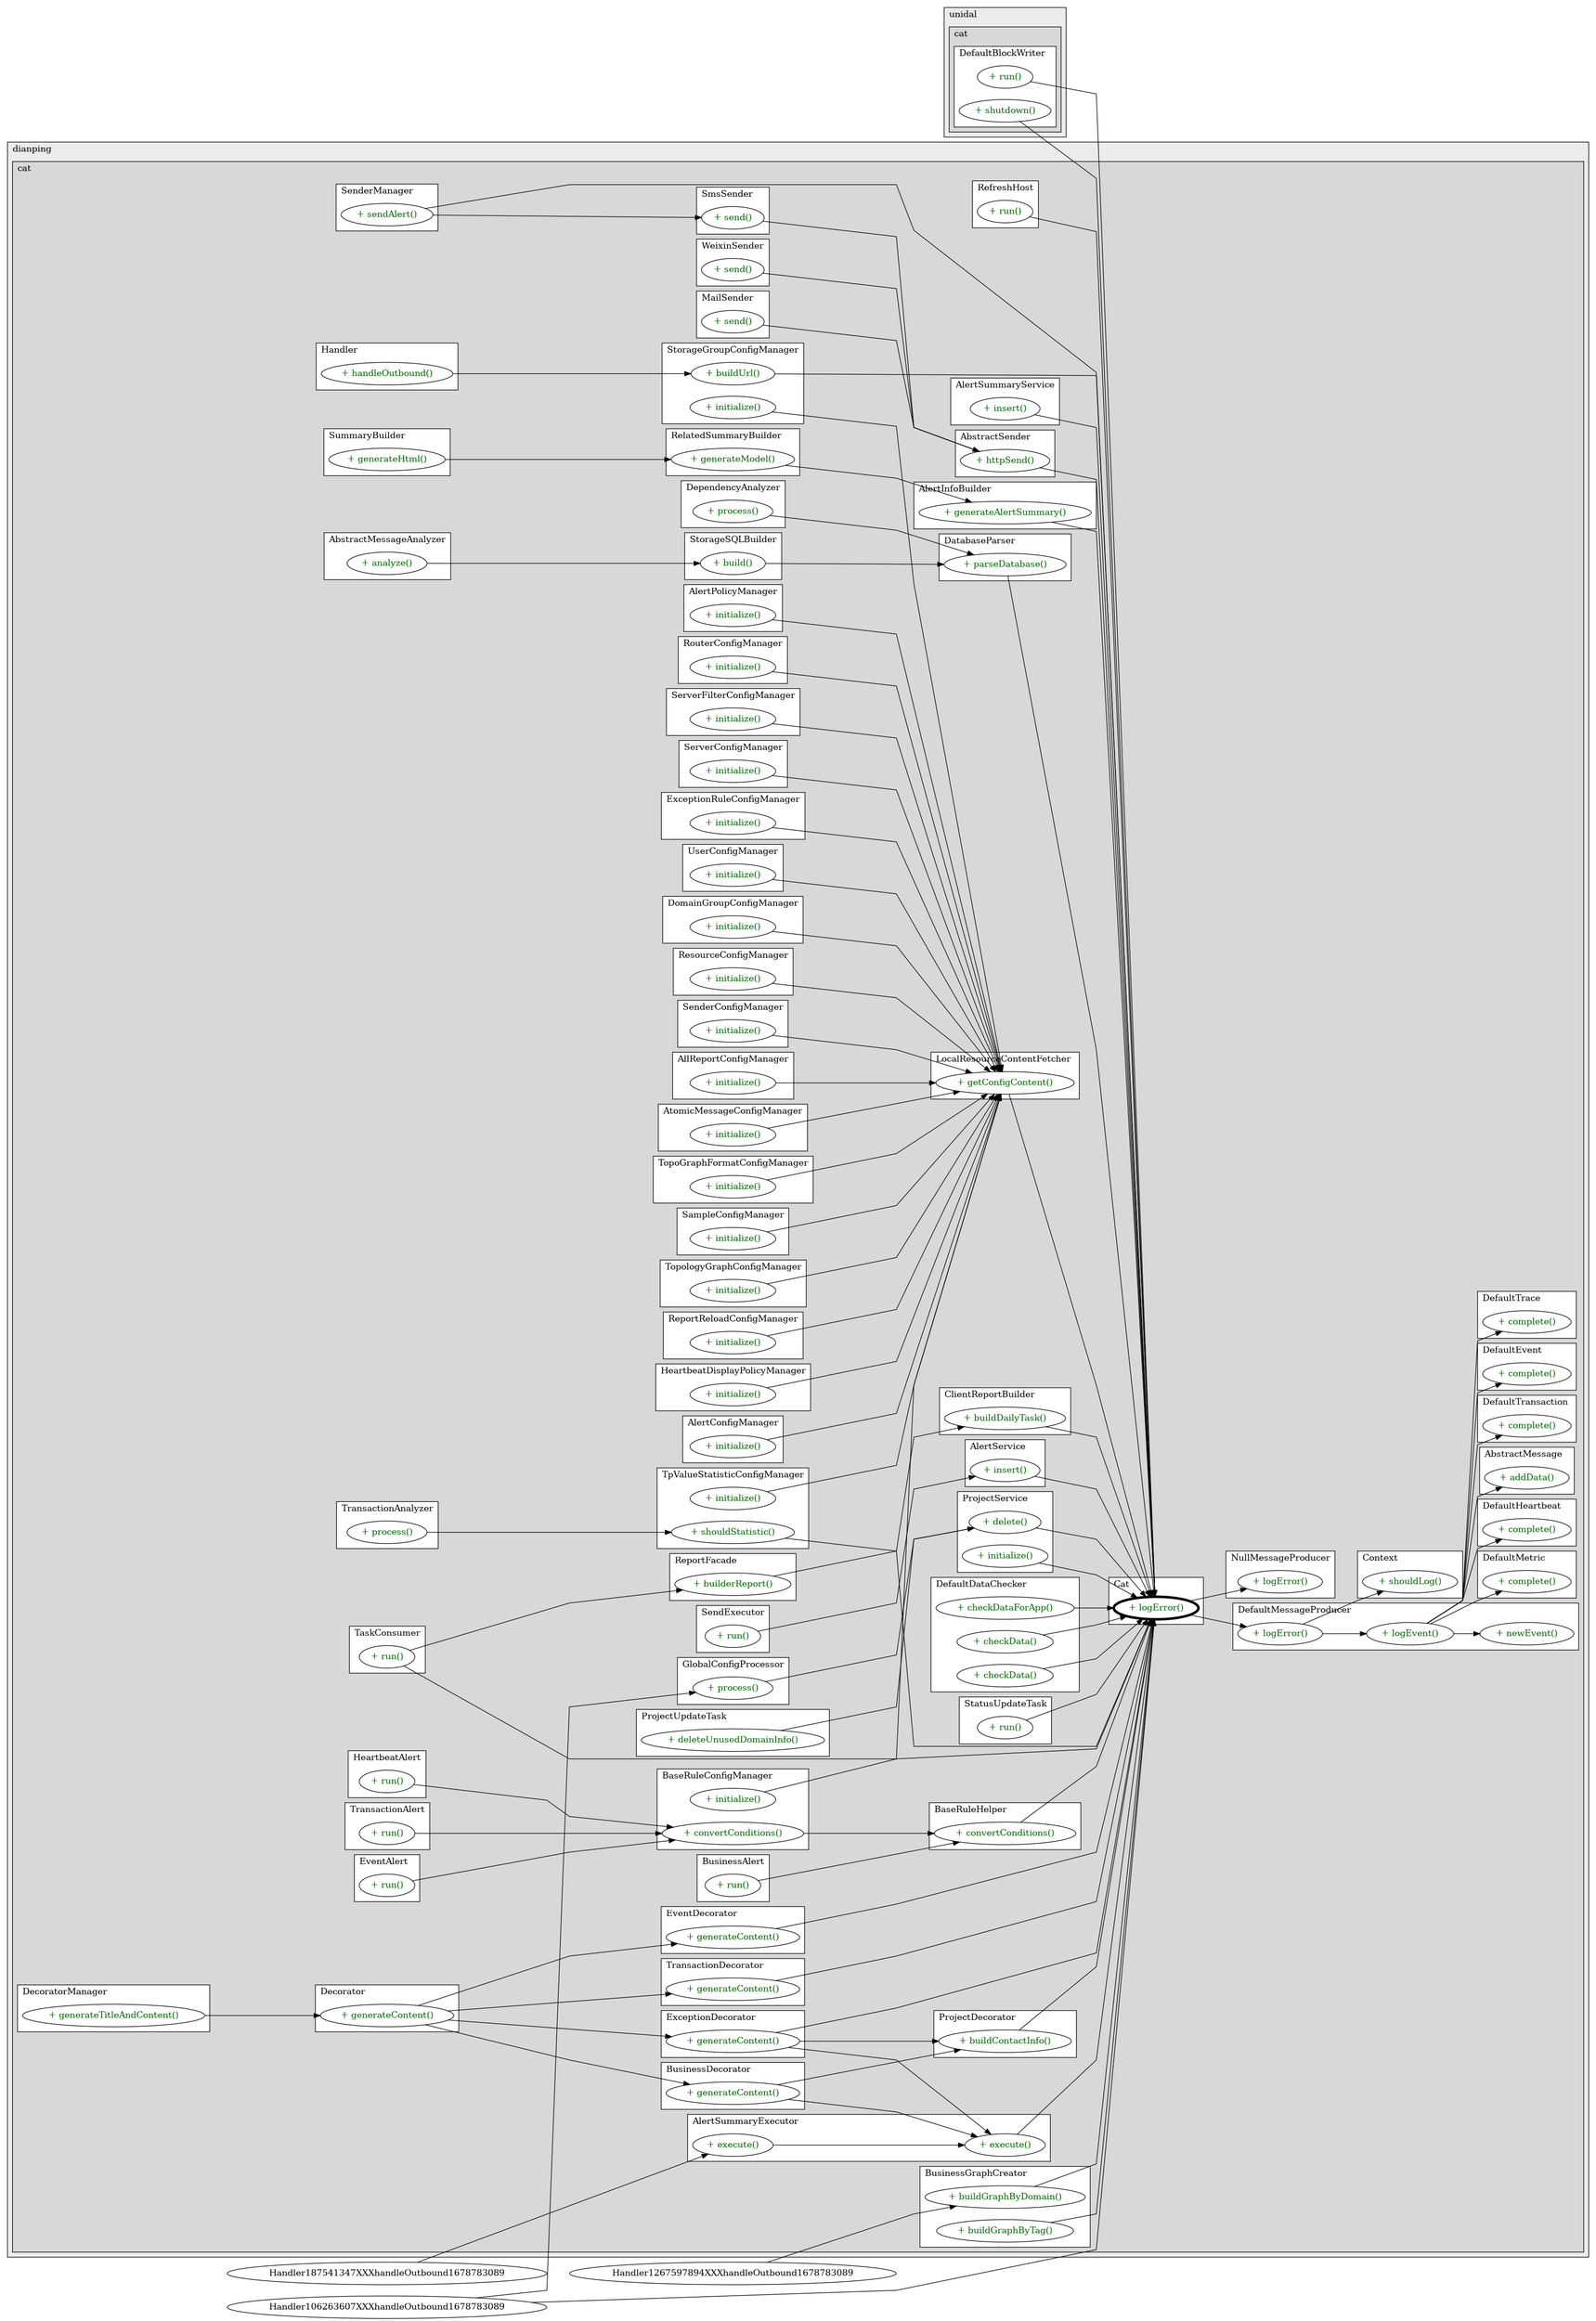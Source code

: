 @startuml

/' diagram meta data start
config=CallConfiguration;
{
  "rootMethod": "com.dianping.cat.Cat#logError(String,Throwable)",
  "projectClassification": {
    "searchMode": "OpenProject", // OpenProject, AllProjects
    "includedProjects": "",
    "pathEndKeywords": "*.impl",
    "isClientPath": "",
    "isClientName": "",
    "isTestPath": "",
    "isTestName": "",
    "isMappingPath": "",
    "isMappingName": "",
    "isDataAccessPath": "",
    "isDataAccessName": "",
    "isDataStructurePath": "",
    "isDataStructureName": "",
    "isInterfaceStructuresPath": "",
    "isInterfaceStructuresName": "",
    "isEntryPointPath": "",
    "isEntryPointName": ""
  },
  "graphRestriction": {
    "classPackageExcludeFilter": "",
    "classPackageIncludeFilter": "",
    "classNameExcludeFilter": "",
    "classNameIncludeFilter": "",
    "methodNameExcludeFilter": "",
    "methodNameIncludeFilter": "",
    "removeByInheritance": "", // inheritance/annotation based filtering is done in a second step
    "removeByAnnotation": "",
    "removeByClassPackage": "", // cleanup the graph after inheritance/annotation based filtering is done
    "removeByClassName": "",
    "cutMappings": false,
    "cutEnum": true,
    "cutTests": true,
    "cutClient": true,
    "cutDataAccess": true,
    "cutInterfaceStructures": true,
    "cutDataStructures": true,
    "cutGetterAndSetter": true,
    "cutConstructors": true
  },
  "graphTraversal": {
    "forwardDepth": 3,
    "backwardDepth": 3,
    "classPackageExcludeFilter": "",
    "classPackageIncludeFilter": "",
    "classNameExcludeFilter": "",
    "classNameIncludeFilter": "",
    "methodNameExcludeFilter": "",
    "methodNameIncludeFilter": "",
    "hideMappings": false,
    "hideDataStructures": false,
    "hidePrivateMethods": true,
    "hideInterfaceCalls": true, // indirection: implementation -> interface (is hidden) -> implementation
    "onlyShowApplicationEntryPoints": false // root node is included
  },
  "details": {
    "aggregation": "GroupByClass", // ByClass, GroupByClass, None
    "showMethodParametersTypes": false,
    "showMethodParametersNames": false,
    "showMethodReturnType": false,
    "showPackageLevels": 2,
    "showCallOrder": false,
    "edgeMode": "MethodsOnly", // TypesOnly, MethodsOnly, TypesAndMethods, MethodsAndDirectTypeUsage
    "showDetailedClassStructure": false
  },
  "rootClass": "com.dianping.cat.Cat"
}
diagram meta data end '/



digraph g {
    rankdir="LR"
    splines=polyline
    

'nodes 
subgraph cluster_231963676 { 
   	label=dianping
	labeljust=l
	fillcolor="#ececec"
	style=filled
   
   subgraph cluster_1054235340 { 
   	label=cat
	labeljust=l
	fillcolor="#d8d8d8"
	style=filled
   
   subgraph cluster_100413926 { 
   	label=RefreshHost
	labeljust=l
	fillcolor=white
	style=filled
   
   RefreshHost1615015249XXXrun0[
	label="+ run()"
	style=filled
	fillcolor=white
	tooltip="RefreshHost

null"
	fontcolor=darkgreen
];
} 

subgraph cluster_103909604 { 
   	label=AlertService
	labeljust=l
	fillcolor=white
	style=filled
   
   AlertService97531645XXXinsert2129702289[
	label="+ insert()"
	style=filled
	fillcolor=white
	tooltip="AlertService

null"
	fontcolor=darkgreen
];
} 

subgraph cluster_1085566299 { 
   	label=LocalResourceContentFetcher
	labeljust=l
	fillcolor=white
	style=filled
   
   LocalResourceContentFetcher124398146XXXgetConfigContent1808118735[
	label="+ getConfigContent()"
	style=filled
	fillcolor=white
	tooltip="LocalResourceContentFetcher

null"
	fontcolor=darkgreen
];
} 

subgraph cluster_1096115788 { 
   	label=SampleConfigManager
	labeljust=l
	fillcolor=white
	style=filled
   
   SampleConfigManager1351998783XXXinitialize0[
	label="+ initialize()"
	style=filled
	fillcolor=white
	tooltip="SampleConfigManager

null"
	fontcolor=darkgreen
];
} 

subgraph cluster_1107897077 { 
   	label=TopologyGraphConfigManager
	labeljust=l
	fillcolor=white
	style=filled
   
   TopologyGraphConfigManager2141995237XXXinitialize0[
	label="+ initialize()"
	style=filled
	fillcolor=white
	tooltip="TopologyGraphConfigManager

null"
	fontcolor=darkgreen
];
} 

subgraph cluster_1122772857 { 
   	label=ReportReloadConfigManager
	labeljust=l
	fillcolor=white
	style=filled
   
   ReportReloadConfigManager1482847049XXXinitialize0[
	label="+ initialize()"
	style=filled
	fillcolor=white
	tooltip="ReportReloadConfigManager

null"
	fontcolor=darkgreen
];
} 

subgraph cluster_1138069196 { 
   	label=Decorator
	labeljust=l
	fillcolor=white
	style=filled
   
   Decorator1721086535XXXgenerateContent313035839[
	label="+ generateContent()"
	style=filled
	fillcolor=white
	tooltip="Decorator

null"
	fontcolor=darkgreen
];
} 

subgraph cluster_1171320324 { 
   	label=DefaultMetric
	labeljust=l
	fillcolor=white
	style=filled
   
   DefaultMetric982561799XXXcomplete0[
	label="+ complete()"
	style=filled
	fillcolor=white
	tooltip="DefaultMetric

&#10;		 Complete the message construction.&#10;		"
	fontcolor=darkgreen
];
} 

subgraph cluster_1243728683 { 
   	label=ClientReportBuilder
	labeljust=l
	fillcolor=white
	style=filled
   
   ClientReportBuilder1271214333XXXbuildDailyTask1730104472[
	label="+ buildDailyTask()"
	style=filled
	fillcolor=white
	tooltip="ClientReportBuilder

null"
	fontcolor=darkgreen
];
} 

subgraph cluster_1346187765 { 
   	label=HeartbeatDisplayPolicyManager
	labeljust=l
	fillcolor=white
	style=filled
   
   HeartbeatDisplayPolicyManager618891374XXXinitialize0[
	label="+ initialize()"
	style=filled
	fillcolor=white
	tooltip="HeartbeatDisplayPolicyManager

null"
	fontcolor=darkgreen
];
} 

subgraph cluster_135518960 { 
   	label=BaseRuleHelper
	labeljust=l
	fillcolor=white
	style=filled
   
   BaseRuleHelper277330119XXXconvertConditions993691678[
	label="+ convertConditions()"
	style=filled
	fillcolor=white
	tooltip="BaseRuleHelper

null"
	fontcolor=darkgreen
];
} 

subgraph cluster_1362586179 { 
   	label=DatabaseParser
	labeljust=l
	fillcolor=white
	style=filled
   
   DatabaseParser925500459XXXparseDatabase1808118735[
	label="+ parseDatabase()"
	style=filled
	fillcolor=white
	tooltip="DatabaseParser

null"
	fontcolor=darkgreen
];
} 

subgraph cluster_1382457875 { 
   	label=SenderManager
	labeljust=l
	fillcolor=white
	style=filled
   
   SenderManager1732819881XXXsendAlert932354681[
	label="+ sendAlert()"
	style=filled
	fillcolor=white
	tooltip="SenderManager

null"
	fontcolor=darkgreen
];
} 

subgraph cluster_138682983 { 
   	label=AlertConfigManager
	labeljust=l
	fillcolor=white
	style=filled
   
   AlertConfigManager1283990710XXXinitialize0[
	label="+ initialize()"
	style=filled
	fillcolor=white
	tooltip="AlertConfigManager

null"
	fontcolor=darkgreen
];
} 

subgraph cluster_139692925 { 
   	label=Handler
	labeljust=l
	fillcolor=white
	style=filled
   
   Handler1436966209XXXhandleOutbound1678783089[
	label="+ handleOutbound()"
	style=filled
	fillcolor=white
	tooltip="Handler

null"
	fontcolor=darkgreen
];
} 

subgraph cluster_1405554057 { 
   	label=AlertPolicyManager
	labeljust=l
	fillcolor=white
	style=filled
   
   AlertPolicyManager1283990710XXXinitialize0[
	label="+ initialize()"
	style=filled
	fillcolor=white
	tooltip="AlertPolicyManager

null"
	fontcolor=darkgreen
];
} 

subgraph cluster_1414267305 { 
   	label=TpValueStatisticConfigManager
	labeljust=l
	fillcolor=white
	style=filled
   
   TpValueStatisticConfigManager752991271XXXinitialize0[
	label="+ initialize()"
	style=filled
	fillcolor=white
	tooltip="TpValueStatisticConfigManager

null"
	fontcolor=darkgreen
];

TpValueStatisticConfigManager752991271XXXshouldStatistic2013066710[
	label="+ shouldStatistic()"
	style=filled
	fillcolor=white
	tooltip="TpValueStatisticConfigManager

null"
	fontcolor=darkgreen
];
} 

subgraph cluster_1423420454 { 
   	label=RouterConfigManager
	labeljust=l
	fillcolor=white
	style=filled
   
   RouterConfigManager938245874XXXinitialize0[
	label="+ initialize()"
	style=filled
	fillcolor=white
	tooltip="RouterConfigManager

null"
	fontcolor=darkgreen
];
} 

subgraph cluster_1475706756 { 
   	label=ServerFilterConfigManager
	labeljust=l
	fillcolor=white
	style=filled
   
   ServerFilterConfigManager1348150182XXXinitialize0[
	label="+ initialize()"
	style=filled
	fillcolor=white
	tooltip="ServerFilterConfigManager

null"
	fontcolor=darkgreen
];
} 

subgraph cluster_1529266271 { 
   	label=StorageSQLBuilder
	labeljust=l
	fillcolor=white
	style=filled
   
   StorageSQLBuilder657865883XXXbuild485852482[
	label="+ build()"
	style=filled
	fillcolor=white
	tooltip="StorageSQLBuilder

null"
	fontcolor=darkgreen
];
} 

subgraph cluster_1536005449 { 
   	label=HeartbeatAlert
	labeljust=l
	fillcolor=white
	style=filled
   
   HeartbeatAlert1714023003XXXrun0[
	label="+ run()"
	style=filled
	fillcolor=white
	tooltip="HeartbeatAlert

null"
	fontcolor=darkgreen
];
} 

subgraph cluster_1627452372 { 
   	label=ServerConfigManager
	labeljust=l
	fillcolor=white
	style=filled
   
   ServerConfigManager1348150182XXXinitialize0[
	label="+ initialize()"
	style=filled
	fillcolor=white
	tooltip="ServerConfigManager

null"
	fontcolor=darkgreen
];
} 

subgraph cluster_1636862596 { 
   	label=WeixinSender
	labeljust=l
	fillcolor=white
	style=filled
   
   WeixinSender1732819881XXXsend1222472702[
	label="+ send()"
	style=filled
	fillcolor=white
	tooltip="WeixinSender

null"
	fontcolor=darkgreen
];
} 

subgraph cluster_1663430405 { 
   	label=TransactionAlert
	labeljust=l
	fillcolor=white
	style=filled
   
   TransactionAlert149352775XXXrun0[
	label="+ run()"
	style=filled
	fillcolor=white
	tooltip="TransactionAlert

null"
	fontcolor=darkgreen
];
} 

subgraph cluster_1714593488 { 
   	label=DefaultHeartbeat
	labeljust=l
	fillcolor=white
	style=filled
   
   DefaultHeartbeat982561799XXXcomplete0[
	label="+ complete()"
	style=filled
	fillcolor=white
	tooltip="DefaultHeartbeat

&#10;		 Complete the message construction.&#10;		"
	fontcolor=darkgreen
];
} 

subgraph cluster_1727786545 { 
   	label=DependencyAnalyzer
	labeljust=l
	fillcolor=white
	style=filled
   
   DependencyAnalyzer1535718638XXXprocess794768421[
	label="+ process()"
	style=filled
	fillcolor=white
	tooltip="DependencyAnalyzer

null"
	fontcolor=darkgreen
];
} 

subgraph cluster_1746470632 { 
   	label=StorageGroupConfigManager
	labeljust=l
	fillcolor=white
	style=filled
   
   StorageGroupConfigManager2119069553XXXbuildUrl924985979[
	label="+ buildUrl()"
	style=filled
	fillcolor=white
	tooltip="StorageGroupConfigManager

null"
	fontcolor=darkgreen
];

StorageGroupConfigManager2119069553XXXinitialize0[
	label="+ initialize()"
	style=filled
	fillcolor=white
	tooltip="StorageGroupConfigManager

null"
	fontcolor=darkgreen
];
} 

subgraph cluster_1760607835 { 
   	label=BusinessAlert
	labeljust=l
	fillcolor=white
	style=filled
   
   BusinessAlert792960521XXXrun0[
	label="+ run()"
	style=filled
	fillcolor=white
	tooltip="BusinessAlert

null"
	fontcolor=darkgreen
];
} 

subgraph cluster_1797224788 { 
   	label=AlertSummaryService
	labeljust=l
	fillcolor=white
	style=filled
   
   AlertSummaryService1478910607XXXinsert848366282[
	label="+ insert()"
	style=filled
	fillcolor=white
	tooltip="AlertSummaryService

null"
	fontcolor=darkgreen
];
} 

subgraph cluster_1808896656 { 
   	label=AbstractMessage
	labeljust=l
	fillcolor=white
	style=filled
   
   AbstractMessage982561799XXXaddData1808118735[
	label="+ addData()"
	style=filled
	fillcolor=white
	tooltip="AbstractMessage

&#10;		 add one or multiple key-value pairs to the message.&#10;		&#10;		 @param keyValuePairs key-value pairs like 'a=1&b=2&...'&#10;		"
	fontcolor=darkgreen
];
} 

subgraph cluster_1820719436 { 
   	label=SummaryBuilder
	labeljust=l
	fillcolor=white
	style=filled
   
   SummaryBuilder655011407XXXgenerateHtml950324557[
	label="+ generateHtml()"
	style=filled
	fillcolor=white
	tooltip="SummaryBuilder

null"
	fontcolor=darkgreen
];
} 

subgraph cluster_1842262706 { 
   	label=AbstractMessageAnalyzer
	labeljust=l
	fillcolor=white
	style=filled
   
   AbstractMessageAnalyzer468824849XXXanalyze1134663318[
	label="+ analyze()"
	style=filled
	fillcolor=white
	tooltip="AbstractMessageAnalyzer

null"
	fontcolor=darkgreen
];
} 

subgraph cluster_1885530906 { 
   	label=GlobalConfigProcessor
	labeljust=l
	fillcolor=white
	style=filled
   
   GlobalConfigProcessor573078427XXXprocess1529780815[
	label="+ process()"
	style=filled
	fillcolor=white
	tooltip="GlobalConfigProcessor

null"
	fontcolor=darkgreen
];
} 

subgraph cluster_1956142076 { 
   	label=BusinessDecorator
	labeljust=l
	fillcolor=white
	style=filled
   
   BusinessDecorator792960521XXXgenerateContent313035839[
	label="+ generateContent()"
	style=filled
	fillcolor=white
	tooltip="BusinessDecorator

null"
	fontcolor=darkgreen
];
} 

subgraph cluster_2020987210 { 
   	label=ExceptionRuleConfigManager
	labeljust=l
	fillcolor=white
	style=filled
   
   ExceptionRuleConfigManager433294088XXXinitialize0[
	label="+ initialize()"
	style=filled
	fillcolor=white
	tooltip="ExceptionRuleConfigManager

null"
	fontcolor=darkgreen
];
} 

subgraph cluster_2068875902 { 
   	label=ExceptionDecorator
	labeljust=l
	fillcolor=white
	style=filled
   
   ExceptionDecorator433294088XXXgenerateContent313035839[
	label="+ generateContent()"
	style=filled
	fillcolor=white
	tooltip="ExceptionDecorator

null"
	fontcolor=darkgreen
];
} 

subgraph cluster_2093560401 { 
   	label=MailSender
	labeljust=l
	fillcolor=white
	style=filled
   
   MailSender1732819881XXXsend1222472702[
	label="+ send()"
	style=filled
	fillcolor=white
	tooltip="MailSender

null"
	fontcolor=darkgreen
];
} 

subgraph cluster_212521290 { 
   	label=ProjectService
	labeljust=l
	fillcolor=white
	style=filled
   
   ProjectService1985549344XXXdelete1355342585[
	label="+ delete()"
	style=filled
	fillcolor=white
	tooltip="ProjectService

null"
	fontcolor=darkgreen
];

ProjectService1985549344XXXinitialize0[
	label="+ initialize()"
	style=filled
	fillcolor=white
	tooltip="ProjectService

null"
	fontcolor=darkgreen
];
} 

subgraph cluster_2135955959 { 
   	label=ProjectDecorator
	labeljust=l
	fillcolor=white
	style=filled
   
   ProjectDecorator1721086535XXXbuildContactInfo1808118735[
	label="+ buildContactInfo()"
	style=filled
	fillcolor=white
	tooltip="ProjectDecorator

null"
	fontcolor=darkgreen
];
} 

subgraph cluster_2141586817 { 
   	label=TaskConsumer
	labeljust=l
	fillcolor=white
	style=filled
   
   TaskConsumer1539190358XXXrun0[
	label="+ run()"
	style=filled
	fillcolor=white
	tooltip="TaskConsumer

null"
	fontcolor=darkgreen
];
} 

subgraph cluster_239955154 { 
   	label=ReportFacade
	labeljust=l
	fillcolor=white
	style=filled
   
   ReportFacade1539190358XXXbuilderReport2599333[
	label="+ builderReport()"
	style=filled
	fillcolor=white
	tooltip="ReportFacade

null"
	fontcolor=darkgreen
];
} 

subgraph cluster_254873948 { 
   	label=SendExecutor
	labeljust=l
	fillcolor=white
	style=filled
   
   SendExecutor502410565XXXrun0[
	label="+ run()"
	style=filled
	fillcolor=white
	tooltip="SendExecutor

null"
	fontcolor=darkgreen
];
} 

subgraph cluster_274426038 { 
   	label=UserConfigManager
	labeljust=l
	fillcolor=white
	style=filled
   
   UserConfigManager381668284XXXinitialize0[
	label="+ initialize()"
	style=filled
	fillcolor=white
	tooltip="UserConfigManager

null"
	fontcolor=darkgreen
];
} 

subgraph cluster_349377590 { 
   	label=DomainGroupConfigManager
	labeljust=l
	fillcolor=white
	style=filled
   
   DomainGroupConfigManager1539309900XXXinitialize0[
	label="+ initialize()"
	style=filled
	fillcolor=white
	tooltip="DomainGroupConfigManager

null"
	fontcolor=darkgreen
];
} 

subgraph cluster_36170244 { 
   	label=AbstractSender
	labeljust=l
	fillcolor=white
	style=filled
   
   AbstractSender1732819881XXXhttpSend2012146208[
	label="+ httpSend()"
	style=filled
	fillcolor=white
	tooltip="AbstractSender

null"
	fontcolor=darkgreen
];
} 

subgraph cluster_367749253 { 
   	label=ProjectUpdateTask
	labeljust=l
	fillcolor=white
	style=filled
   
   ProjectUpdateTask1509455828XXXdeleteUnusedDomainInfo0[
	label="+ deleteUnusedDomainInfo()"
	style=filled
	fillcolor=white
	tooltip="ProjectUpdateTask

null"
	fontcolor=darkgreen
];
} 

subgraph cluster_398883310 { 
   	label=DefaultTransaction
	labeljust=l
	fillcolor=white
	style=filled
   
   DefaultTransaction982561799XXXcomplete0[
	label="+ complete()"
	style=filled
	fillcolor=white
	tooltip="DefaultTransaction

&#10;		 Complete the message construction.&#10;		"
	fontcolor=darkgreen
];
} 

subgraph cluster_407893421 { 
   	label=ResourceConfigManager
	labeljust=l
	fillcolor=white
	style=filled
   
   ResourceConfigManager381668284XXXinitialize0[
	label="+ initialize()"
	style=filled
	fillcolor=white
	tooltip="ResourceConfigManager

null"
	fontcolor=darkgreen
];
} 

subgraph cluster_408379036 { 
   	label=TransactionDecorator
	labeljust=l
	fillcolor=white
	style=filled
   
   TransactionDecorator149352775XXXgenerateContent313035839[
	label="+ generateContent()"
	style=filled
	fillcolor=white
	tooltip="TransactionDecorator

null"
	fontcolor=darkgreen
];
} 

subgraph cluster_461333630 { 
   	label=SenderConfigManager
	labeljust=l
	fillcolor=white
	style=filled
   
   SenderConfigManager1283990710XXXinitialize0[
	label="+ initialize()"
	style=filled
	fillcolor=white
	tooltip="SenderConfigManager

null"
	fontcolor=darkgreen
];
} 

subgraph cluster_499344648 { 
   	label=DefaultDataChecker
	labeljust=l
	fillcolor=white
	style=filled
   
   DefaultDataChecker2120222064XXXcheckData1372814886[
	label="+ checkData()"
	style=filled
	fillcolor=white
	tooltip="DefaultDataChecker

null"
	fontcolor=darkgreen
];

DefaultDataChecker2120222064XXXcheckData1483878419[
	label="+ checkData()"
	style=filled
	fillcolor=white
	tooltip="DefaultDataChecker

null"
	fontcolor=darkgreen
];

DefaultDataChecker2120222064XXXcheckDataForApp1372814886[
	label="+ checkDataForApp()"
	style=filled
	fillcolor=white
	tooltip="DefaultDataChecker

null"
	fontcolor=darkgreen
];
} 

subgraph cluster_543648671 { 
   	label=AllReportConfigManager
	labeljust=l
	fillcolor=white
	style=filled
   
   AllReportConfigManager1840918117XXXinitialize0[
	label="+ initialize()"
	style=filled
	fillcolor=white
	tooltip="AllReportConfigManager

null"
	fontcolor=darkgreen
];
} 

subgraph cluster_562747450 { 
   	label=AtomicMessageConfigManager
	labeljust=l
	fillcolor=white
	style=filled
   
   AtomicMessageConfigManager1482847049XXXinitialize0[
	label="+ initialize()"
	style=filled
	fillcolor=white
	tooltip="AtomicMessageConfigManager

null"
	fontcolor=darkgreen
];
} 

subgraph cluster_56342005 { 
   	label=BaseRuleConfigManager
	labeljust=l
	fillcolor=white
	style=filled
   
   BaseRuleConfigManager1801461189XXXconvertConditions993691678[
	label="+ convertConditions()"
	style=filled
	fillcolor=white
	tooltip="BaseRuleConfigManager

null"
	fontcolor=darkgreen
];

BaseRuleConfigManager1801461189XXXinitialize0[
	label="+ initialize()"
	style=filled
	fillcolor=white
	tooltip="BaseRuleConfigManager

null"
	fontcolor=darkgreen
];
} 

subgraph cluster_609461575 { 
   	label=StatusUpdateTask
	labeljust=l
	fillcolor=white
	style=filled
   
   StatusUpdateTask1020536473XXXrun0[
	label="+ run()"
	style=filled
	fillcolor=white
	tooltip="StatusUpdateTask

null"
	fontcolor=darkgreen
];
} 

subgraph cluster_622830674 { 
   	label=BusinessGraphCreator
	labeljust=l
	fillcolor=white
	style=filled
   
   BusinessGraphCreator669448218XXXbuildGraphByDomain988136651[
	label="+ buildGraphByDomain()"
	style=filled
	fillcolor=white
	tooltip="BusinessGraphCreator

null"
	fontcolor=darkgreen
];

BusinessGraphCreator669448218XXXbuildGraphByTag988136651[
	label="+ buildGraphByTag()"
	style=filled
	fillcolor=white
	tooltip="BusinessGraphCreator

null"
	fontcolor=darkgreen
];
} 

subgraph cluster_642047153 { 
   	label=TransactionAnalyzer
	labeljust=l
	fillcolor=white
	style=filled
   
   TransactionAnalyzer976050789XXXprocess794768421[
	label="+ process()"
	style=filled
	fillcolor=white
	tooltip="TransactionAnalyzer

null"
	fontcolor=darkgreen
];
} 

subgraph cluster_653325837 { 
   	label=EventAlert
	labeljust=l
	fillcolor=white
	style=filled
   
   EventAlert1946561597XXXrun0[
	label="+ run()"
	style=filled
	fillcolor=white
	tooltip="EventAlert

null"
	fontcolor=darkgreen
];
} 

subgraph cluster_687009296 { 
   	label=AlertInfoBuilder
	labeljust=l
	fillcolor=white
	style=filled
   
   AlertInfoBuilder655011407XXXgenerateAlertSummary950324557[
	label="+ generateAlertSummary()"
	style=filled
	fillcolor=white
	tooltip="AlertInfoBuilder

null"
	fontcolor=darkgreen
];
} 

subgraph cluster_729580959 { 
   	label=Cat
	labeljust=l
	fillcolor=white
	style=filled
   
   Cat2002533913XXXlogError424332965[
	label="+ logError()"
	style=filled
	fillcolor=white
	tooltip="Cat

null"
	penwidth=4
	fontcolor=darkgreen
];
} 

subgraph cluster_766785005 { 
   	label=DefaultMessageProducer
	labeljust=l
	fillcolor=white
	style=filled
   
   DefaultMessageProducer982561799XXXlogError424332965[
	label="+ logError()"
	style=filled
	fillcolor=white
	tooltip="DefaultMessageProducer

&#10;		 Log an error.&#10;		&#10;		 @param cause root cause exception&#10;		"
	fontcolor=darkgreen
];

DefaultMessageProducer982561799XXXlogEvent2012146208[
	label="+ logEvent()"
	style=filled
	fillcolor=white
	tooltip="DefaultMessageProducer

&#10;		 Log an event in one shot.&#10;		&#10;		 @param type event type&#10;		 @param name event name&#10;		 @param status \"0\" means success, otherwise means error code&#10;		 @param nameValuePairs name value pairs in the format of \"a=1&b=2&...\"&#10;		"
	fontcolor=darkgreen
];

DefaultMessageProducer982561799XXXnewEvent2013066710[
	label="+ newEvent()"
	style=filled
	fillcolor=white
	tooltip="DefaultMessageProducer

&#10;		 Create a new event with given type and name.&#10;		&#10;		 @param type event type&#10;		 @param name event name&#10;		"
	fontcolor=darkgreen
];
} 

subgraph cluster_773623139 { 
   	label=NullMessageProducer
	labeljust=l
	fillcolor=white
	style=filled
   
   NullMessageProducer982561799XXXlogError424332965[
	label="+ logError()"
	style=filled
	fillcolor=white
	tooltip="NullMessageProducer

&#10;		 Log an error.&#10;		&#10;		 @param cause root cause exception&#10;		"
	fontcolor=darkgreen
];
} 

subgraph cluster_784414652 { 
   	label=AlertSummaryExecutor
	labeljust=l
	fillcolor=white
	style=filled
   
   AlertSummaryExecutor1478910607XXXexecute1368930904[
	label="+ execute()"
	style=filled
	fillcolor=white
	tooltip="AlertSummaryExecutor

null"
	fontcolor=darkgreen
];

AlertSummaryExecutor1478910607XXXexecute950324557[
	label="+ execute()"
	style=filled
	fillcolor=white
	tooltip="AlertSummaryExecutor

null"
	fontcolor=darkgreen
];
} 

subgraph cluster_786603214 { 
   	label=DefaultEvent
	labeljust=l
	fillcolor=white
	style=filled
   
   DefaultEvent982561799XXXcomplete0[
	label="+ complete()"
	style=filled
	fillcolor=white
	tooltip="DefaultEvent

&#10;		 Complete the message construction.&#10;		"
	fontcolor=darkgreen
];
} 

subgraph cluster_800332665 { 
   	label=DefaultTrace
	labeljust=l
	fillcolor=white
	style=filled
   
   DefaultTrace982561799XXXcomplete0[
	label="+ complete()"
	style=filled
	fillcolor=white
	tooltip="DefaultTrace

&#10;		 Complete the message construction.&#10;		"
	fontcolor=darkgreen
];
} 

subgraph cluster_80391073 { 
   	label=RelatedSummaryBuilder
	labeljust=l
	fillcolor=white
	style=filled
   
   RelatedSummaryBuilder655011407XXXgenerateModel950324557[
	label="+ generateModel()"
	style=filled
	fillcolor=white
	tooltip="RelatedSummaryBuilder

null"
	fontcolor=darkgreen
];
} 

subgraph cluster_806810423 { 
   	label=SmsSender
	labeljust=l
	fillcolor=white
	style=filled
   
   SmsSender1732819881XXXsend1222472702[
	label="+ send()"
	style=filled
	fillcolor=white
	tooltip="SmsSender

null"
	fontcolor=darkgreen
];
} 

subgraph cluster_815674461 { 
   	label=TopoGraphFormatConfigManager
	labeljust=l
	fillcolor=white
	style=filled
   
   TopoGraphFormatConfigManager1860433547XXXinitialize0[
	label="+ initialize()"
	style=filled
	fillcolor=white
	tooltip="TopoGraphFormatConfigManager

null"
	fontcolor=darkgreen
];
} 

subgraph cluster_822666348 { 
   	label=EventDecorator
	labeljust=l
	fillcolor=white
	style=filled
   
   EventDecorator1946561597XXXgenerateContent313035839[
	label="+ generateContent()"
	style=filled
	fillcolor=white
	tooltip="EventDecorator

null"
	fontcolor=darkgreen
];
} 

subgraph cluster_874722265 { 
   	label=DecoratorManager
	labeljust=l
	fillcolor=white
	style=filled
   
   DecoratorManager1721086535XXXgenerateTitleAndContent313035839[
	label="+ generateTitleAndContent()"
	style=filled
	fillcolor=white
	tooltip="DecoratorManager

null"
	fontcolor=darkgreen
];
} 

subgraph cluster_967656045 { 
   	label=Context
	labeljust=l
	fillcolor=white
	style=filled
   
   Context1723658738XXXshouldLog748255520[
	label="+ shouldLog()"
	style=filled
	fillcolor=white
	tooltip="Context

null"
	fontcolor=darkgreen
];
} 
} 
} 

subgraph cluster_840542049 { 
   	label=unidal
	labeljust=l
	fillcolor="#ececec"
	style=filled
   
   subgraph cluster_1272011271 { 
   	label=cat
	labeljust=l
	fillcolor="#d8d8d8"
	style=filled
   
   subgraph cluster_211959378 { 
   	label=DefaultBlockWriter
	labeljust=l
	fillcolor=white
	style=filled
   
   DefaultBlockWriter1268439265XXXrun0[
	label="+ run()"
	style=filled
	fillcolor=white
	tooltip="DefaultBlockWriter

null"
	fontcolor=darkgreen
];

DefaultBlockWriter1268439265XXXshutdown0[
	label="+ shutdown()"
	style=filled
	fillcolor=white
	tooltip="DefaultBlockWriter

null"
	fontcolor=darkgreen
];
} 
} 
} 

'edges    
AbstractMessageAnalyzer468824849XXXanalyze1134663318 -> StorageSQLBuilder657865883XXXbuild485852482;
AbstractSender1732819881XXXhttpSend2012146208 -> Cat2002533913XXXlogError424332965;
AlertConfigManager1283990710XXXinitialize0 -> LocalResourceContentFetcher124398146XXXgetConfigContent1808118735;
AlertInfoBuilder655011407XXXgenerateAlertSummary950324557 -> Cat2002533913XXXlogError424332965;
AlertPolicyManager1283990710XXXinitialize0 -> LocalResourceContentFetcher124398146XXXgetConfigContent1808118735;
AlertService97531645XXXinsert2129702289 -> Cat2002533913XXXlogError424332965;
AlertSummaryExecutor1478910607XXXexecute1368930904 -> AlertSummaryExecutor1478910607XXXexecute950324557;
AlertSummaryExecutor1478910607XXXexecute950324557 -> Cat2002533913XXXlogError424332965;
AlertSummaryService1478910607XXXinsert848366282 -> Cat2002533913XXXlogError424332965;
AllReportConfigManager1840918117XXXinitialize0 -> LocalResourceContentFetcher124398146XXXgetConfigContent1808118735;
AtomicMessageConfigManager1482847049XXXinitialize0 -> LocalResourceContentFetcher124398146XXXgetConfigContent1808118735;
BaseRuleConfigManager1801461189XXXconvertConditions993691678 -> BaseRuleHelper277330119XXXconvertConditions993691678;
BaseRuleConfigManager1801461189XXXinitialize0 -> LocalResourceContentFetcher124398146XXXgetConfigContent1808118735;
BaseRuleHelper277330119XXXconvertConditions993691678 -> Cat2002533913XXXlogError424332965;
BusinessAlert792960521XXXrun0 -> BaseRuleHelper277330119XXXconvertConditions993691678;
BusinessDecorator792960521XXXgenerateContent313035839 -> AlertSummaryExecutor1478910607XXXexecute950324557;
BusinessDecorator792960521XXXgenerateContent313035839 -> ProjectDecorator1721086535XXXbuildContactInfo1808118735;
BusinessGraphCreator669448218XXXbuildGraphByDomain988136651 -> Cat2002533913XXXlogError424332965;
BusinessGraphCreator669448218XXXbuildGraphByTag988136651 -> Cat2002533913XXXlogError424332965;
Cat2002533913XXXlogError424332965 -> DefaultMessageProducer982561799XXXlogError424332965;
Cat2002533913XXXlogError424332965 -> NullMessageProducer982561799XXXlogError424332965;
ClientReportBuilder1271214333XXXbuildDailyTask1730104472 -> Cat2002533913XXXlogError424332965;
DatabaseParser925500459XXXparseDatabase1808118735 -> Cat2002533913XXXlogError424332965;
Decorator1721086535XXXgenerateContent313035839 -> BusinessDecorator792960521XXXgenerateContent313035839;
Decorator1721086535XXXgenerateContent313035839 -> EventDecorator1946561597XXXgenerateContent313035839;
Decorator1721086535XXXgenerateContent313035839 -> ExceptionDecorator433294088XXXgenerateContent313035839;
Decorator1721086535XXXgenerateContent313035839 -> TransactionDecorator149352775XXXgenerateContent313035839;
DecoratorManager1721086535XXXgenerateTitleAndContent313035839 -> Decorator1721086535XXXgenerateContent313035839;
DefaultBlockWriter1268439265XXXrun0 -> Cat2002533913XXXlogError424332965;
DefaultBlockWriter1268439265XXXshutdown0 -> Cat2002533913XXXlogError424332965;
DefaultDataChecker2120222064XXXcheckData1372814886 -> Cat2002533913XXXlogError424332965;
DefaultDataChecker2120222064XXXcheckData1483878419 -> Cat2002533913XXXlogError424332965;
DefaultDataChecker2120222064XXXcheckDataForApp1372814886 -> Cat2002533913XXXlogError424332965;
DefaultMessageProducer982561799XXXlogError424332965 -> Context1723658738XXXshouldLog748255520;
DefaultMessageProducer982561799XXXlogError424332965 -> DefaultMessageProducer982561799XXXlogEvent2012146208;
DefaultMessageProducer982561799XXXlogEvent2012146208 -> AbstractMessage982561799XXXaddData1808118735;
DefaultMessageProducer982561799XXXlogEvent2012146208 -> DefaultEvent982561799XXXcomplete0;
DefaultMessageProducer982561799XXXlogEvent2012146208 -> DefaultHeartbeat982561799XXXcomplete0;
DefaultMessageProducer982561799XXXlogEvent2012146208 -> DefaultMessageProducer982561799XXXnewEvent2013066710;
DefaultMessageProducer982561799XXXlogEvent2012146208 -> DefaultMetric982561799XXXcomplete0;
DefaultMessageProducer982561799XXXlogEvent2012146208 -> DefaultTrace982561799XXXcomplete0;
DefaultMessageProducer982561799XXXlogEvent2012146208 -> DefaultTransaction982561799XXXcomplete0;
DependencyAnalyzer1535718638XXXprocess794768421 -> DatabaseParser925500459XXXparseDatabase1808118735;
DomainGroupConfigManager1539309900XXXinitialize0 -> LocalResourceContentFetcher124398146XXXgetConfigContent1808118735;
EventAlert1946561597XXXrun0 -> BaseRuleConfigManager1801461189XXXconvertConditions993691678;
EventDecorator1946561597XXXgenerateContent313035839 -> Cat2002533913XXXlogError424332965;
ExceptionDecorator433294088XXXgenerateContent313035839 -> AlertSummaryExecutor1478910607XXXexecute950324557;
ExceptionDecorator433294088XXXgenerateContent313035839 -> Cat2002533913XXXlogError424332965;
ExceptionDecorator433294088XXXgenerateContent313035839 -> ProjectDecorator1721086535XXXbuildContactInfo1808118735;
ExceptionRuleConfigManager433294088XXXinitialize0 -> LocalResourceContentFetcher124398146XXXgetConfigContent1808118735;
GlobalConfigProcessor573078427XXXprocess1529780815 -> ProjectService1985549344XXXdelete1355342585;
Handler106263607XXXhandleOutbound1678783089 -> Cat2002533913XXXlogError424332965;
Handler106263607XXXhandleOutbound1678783089 -> GlobalConfigProcessor573078427XXXprocess1529780815;
Handler1267597894XXXhandleOutbound1678783089 -> BusinessGraphCreator669448218XXXbuildGraphByDomain988136651;
Handler1436966209XXXhandleOutbound1678783089 -> StorageGroupConfigManager2119069553XXXbuildUrl924985979;
Handler187541347XXXhandleOutbound1678783089 -> AlertSummaryExecutor1478910607XXXexecute1368930904;
HeartbeatAlert1714023003XXXrun0 -> BaseRuleConfigManager1801461189XXXconvertConditions993691678;
HeartbeatDisplayPolicyManager618891374XXXinitialize0 -> LocalResourceContentFetcher124398146XXXgetConfigContent1808118735;
LocalResourceContentFetcher124398146XXXgetConfigContent1808118735 -> Cat2002533913XXXlogError424332965;
MailSender1732819881XXXsend1222472702 -> AbstractSender1732819881XXXhttpSend2012146208;
ProjectDecorator1721086535XXXbuildContactInfo1808118735 -> Cat2002533913XXXlogError424332965;
ProjectService1985549344XXXdelete1355342585 -> Cat2002533913XXXlogError424332965;
ProjectService1985549344XXXinitialize0 -> Cat2002533913XXXlogError424332965;
ProjectUpdateTask1509455828XXXdeleteUnusedDomainInfo0 -> ProjectService1985549344XXXdelete1355342585;
RefreshHost1615015249XXXrun0 -> Cat2002533913XXXlogError424332965;
RelatedSummaryBuilder655011407XXXgenerateModel950324557 -> AlertInfoBuilder655011407XXXgenerateAlertSummary950324557;
ReportFacade1539190358XXXbuilderReport2599333 -> ClientReportBuilder1271214333XXXbuildDailyTask1730104472;
ReportReloadConfigManager1482847049XXXinitialize0 -> LocalResourceContentFetcher124398146XXXgetConfigContent1808118735;
ResourceConfigManager381668284XXXinitialize0 -> LocalResourceContentFetcher124398146XXXgetConfigContent1808118735;
RouterConfigManager938245874XXXinitialize0 -> LocalResourceContentFetcher124398146XXXgetConfigContent1808118735;
SampleConfigManager1351998783XXXinitialize0 -> LocalResourceContentFetcher124398146XXXgetConfigContent1808118735;
SendExecutor502410565XXXrun0 -> AlertService97531645XXXinsert2129702289;
SenderConfigManager1283990710XXXinitialize0 -> LocalResourceContentFetcher124398146XXXgetConfigContent1808118735;
SenderManager1732819881XXXsendAlert932354681 -> Cat2002533913XXXlogError424332965;
SenderManager1732819881XXXsendAlert932354681 -> SmsSender1732819881XXXsend1222472702;
ServerConfigManager1348150182XXXinitialize0 -> LocalResourceContentFetcher124398146XXXgetConfigContent1808118735;
ServerFilterConfigManager1348150182XXXinitialize0 -> LocalResourceContentFetcher124398146XXXgetConfigContent1808118735;
SmsSender1732819881XXXsend1222472702 -> AbstractSender1732819881XXXhttpSend2012146208;
StatusUpdateTask1020536473XXXrun0 -> Cat2002533913XXXlogError424332965;
StorageGroupConfigManager2119069553XXXbuildUrl924985979 -> Cat2002533913XXXlogError424332965;
StorageGroupConfigManager2119069553XXXinitialize0 -> LocalResourceContentFetcher124398146XXXgetConfigContent1808118735;
StorageSQLBuilder657865883XXXbuild485852482 -> DatabaseParser925500459XXXparseDatabase1808118735;
SummaryBuilder655011407XXXgenerateHtml950324557 -> RelatedSummaryBuilder655011407XXXgenerateModel950324557;
TaskConsumer1539190358XXXrun0 -> Cat2002533913XXXlogError424332965;
TaskConsumer1539190358XXXrun0 -> ReportFacade1539190358XXXbuilderReport2599333;
TopoGraphFormatConfigManager1860433547XXXinitialize0 -> LocalResourceContentFetcher124398146XXXgetConfigContent1808118735;
TopologyGraphConfigManager2141995237XXXinitialize0 -> LocalResourceContentFetcher124398146XXXgetConfigContent1808118735;
TpValueStatisticConfigManager752991271XXXinitialize0 -> LocalResourceContentFetcher124398146XXXgetConfigContent1808118735;
TpValueStatisticConfigManager752991271XXXshouldStatistic2013066710 -> Cat2002533913XXXlogError424332965;
TransactionAlert149352775XXXrun0 -> BaseRuleConfigManager1801461189XXXconvertConditions993691678;
TransactionAnalyzer976050789XXXprocess794768421 -> TpValueStatisticConfigManager752991271XXXshouldStatistic2013066710;
TransactionDecorator149352775XXXgenerateContent313035839 -> Cat2002533913XXXlogError424332965;
UserConfigManager381668284XXXinitialize0 -> LocalResourceContentFetcher124398146XXXgetConfigContent1808118735;
WeixinSender1732819881XXXsend1222472702 -> AbstractSender1732819881XXXhttpSend2012146208;
    
}
@enduml